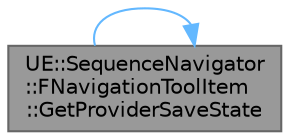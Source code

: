 digraph "UE::SequenceNavigator::FNavigationToolItem::GetProviderSaveState"
{
 // INTERACTIVE_SVG=YES
 // LATEX_PDF_SIZE
  bgcolor="transparent";
  edge [fontname=Helvetica,fontsize=10,labelfontname=Helvetica,labelfontsize=10];
  node [fontname=Helvetica,fontsize=10,shape=box,height=0.2,width=0.4];
  rankdir="LR";
  Node1 [id="Node000001",label="UE::SequenceNavigator\l::FNavigationToolItem\l::GetProviderSaveState",height=0.2,width=0.4,color="gray40", fillcolor="grey60", style="filled", fontcolor="black",tooltip="Gets the providers saved state."];
  Node1 -> Node1 [id="edge1_Node000001_Node000001",color="steelblue1",style="solid",tooltip=" "];
}
